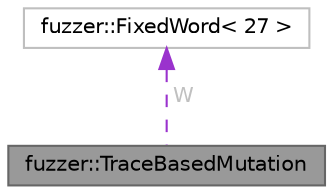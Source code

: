 digraph "fuzzer::TraceBasedMutation"
{
 // LATEX_PDF_SIZE
  bgcolor="transparent";
  edge [fontname=Helvetica,fontsize=10,labelfontname=Helvetica,labelfontsize=10];
  node [fontname=Helvetica,fontsize=10,shape=box,height=0.2,width=0.4];
  Node1 [id="Node000001",label="fuzzer::TraceBasedMutation",height=0.2,width=0.4,color="gray40", fillcolor="grey60", style="filled", fontcolor="black",tooltip=" "];
  Node2 -> Node1 [id="edge1_Node000001_Node000002",dir="back",color="darkorchid3",style="dashed",tooltip=" ",label=" W",fontcolor="grey" ];
  Node2 [id="Node000002",label="fuzzer::FixedWord\< 27 \>",height=0.2,width=0.4,color="grey75", fillcolor="white", style="filled",URL="$classfuzzer_1_1FixedWord.html",tooltip=" "];
}

